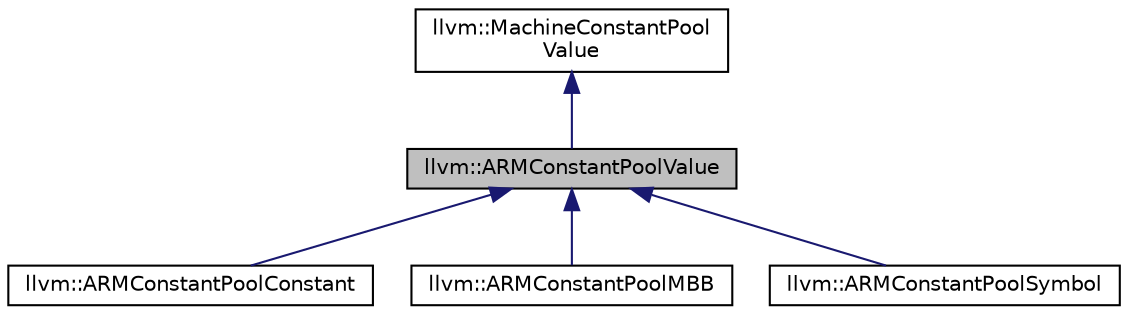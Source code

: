 digraph "llvm::ARMConstantPoolValue"
{
 // LATEX_PDF_SIZE
  bgcolor="transparent";
  edge [fontname="Helvetica",fontsize="10",labelfontname="Helvetica",labelfontsize="10"];
  node [fontname="Helvetica",fontsize="10",shape=record];
  Node1 [label="llvm::ARMConstantPoolValue",height=0.2,width=0.4,color="black", fillcolor="grey75", style="filled", fontcolor="black",tooltip="ARMConstantPoolValue - ARM specific constantpool value."];
  Node2 -> Node1 [dir="back",color="midnightblue",fontsize="10",style="solid",fontname="Helvetica"];
  Node2 [label="llvm::MachineConstantPool\lValue",height=0.2,width=0.4,color="black",URL="$classllvm_1_1MachineConstantPoolValue.html",tooltip="Abstract base class for all machine specific constantpool value subclasses."];
  Node1 -> Node3 [dir="back",color="midnightblue",fontsize="10",style="solid",fontname="Helvetica"];
  Node3 [label="llvm::ARMConstantPoolConstant",height=0.2,width=0.4,color="black",URL="$classllvm_1_1ARMConstantPoolConstant.html",tooltip="ARMConstantPoolConstant - ARM-specific constant pool values for Constants, Functions,..."];
  Node1 -> Node4 [dir="back",color="midnightblue",fontsize="10",style="solid",fontname="Helvetica"];
  Node4 [label="llvm::ARMConstantPoolMBB",height=0.2,width=0.4,color="black",URL="$classllvm_1_1ARMConstantPoolMBB.html",tooltip="ARMConstantPoolMBB - ARM-specific constantpool value of a machine basic block."];
  Node1 -> Node5 [dir="back",color="midnightblue",fontsize="10",style="solid",fontname="Helvetica"];
  Node5 [label="llvm::ARMConstantPoolSymbol",height=0.2,width=0.4,color="black",URL="$classllvm_1_1ARMConstantPoolSymbol.html",tooltip="ARMConstantPoolSymbol - ARM-specific constantpool values for external symbols."];
}
